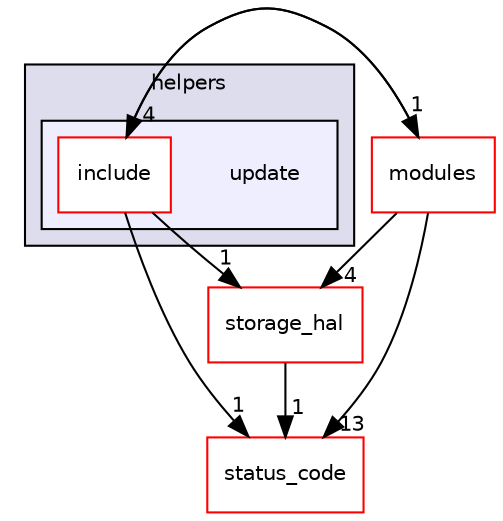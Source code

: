digraph "update" {
  compound=true
  node [ fontsize="10", fontname="Helvetica"];
  edge [ labelfontsize="10", labelfontname="Helvetica"];
  subgraph clusterdir_861f50189fda057e6c57d1c1130602b3 {
    graph [ bgcolor="#ddddee", pencolor="black", label="helpers" fontname="Helvetica", fontsize="10", URL="dir_861f50189fda057e6c57d1c1130602b3.html"]
  subgraph clusterdir_af9c4c934e5848ec4f604fcf0e97c59f {
    graph [ bgcolor="#eeeeff", pencolor="black", label="" URL="dir_af9c4c934e5848ec4f604fcf0e97c59f.html"];
    dir_af9c4c934e5848ec4f604fcf0e97c59f [shape=plaintext label="update"];
    dir_638f6726d8beb75055d4443006da6171 [shape=box label="include" color="red" fillcolor="white" style="filled" URL="dir_638f6726d8beb75055d4443006da6171.html"];
  }
  }
  dir_b62c56929832e2b5d4d4591e43b1d697 [shape=box label="storage_hal" fillcolor="white" style="filled" color="red" URL="dir_b62c56929832e2b5d4d4591e43b1d697.html"];
  dir_e05d7e2b1ecd646af5bb94391405f3b5 [shape=box label="modules" fillcolor="white" style="filled" color="red" URL="dir_e05d7e2b1ecd646af5bb94391405f3b5.html"];
  dir_ce69f04d794f898617ad6ff7228c17b7 [shape=box label="status_code" fillcolor="white" style="filled" color="red" URL="dir_ce69f04d794f898617ad6ff7228c17b7.html"];
  dir_b62c56929832e2b5d4d4591e43b1d697->dir_ce69f04d794f898617ad6ff7228c17b7 [headlabel="1", labeldistance=1.5 headhref="dir_000091_000086.html"];
  dir_e05d7e2b1ecd646af5bb94391405f3b5->dir_b62c56929832e2b5d4d4591e43b1d697 [headlabel="4", labeldistance=1.5 headhref="dir_000008_000091.html"];
  dir_e05d7e2b1ecd646af5bb94391405f3b5->dir_ce69f04d794f898617ad6ff7228c17b7 [headlabel="13", labeldistance=1.5 headhref="dir_000008_000086.html"];
  dir_e05d7e2b1ecd646af5bb94391405f3b5->dir_638f6726d8beb75055d4443006da6171 [headlabel="4", labeldistance=1.5 headhref="dir_000008_000102.html"];
  dir_638f6726d8beb75055d4443006da6171->dir_b62c56929832e2b5d4d4591e43b1d697 [headlabel="1", labeldistance=1.5 headhref="dir_000102_000091.html"];
  dir_638f6726d8beb75055d4443006da6171->dir_e05d7e2b1ecd646af5bb94391405f3b5 [headlabel="1", labeldistance=1.5 headhref="dir_000102_000008.html"];
  dir_638f6726d8beb75055d4443006da6171->dir_ce69f04d794f898617ad6ff7228c17b7 [headlabel="1", labeldistance=1.5 headhref="dir_000102_000086.html"];
}
